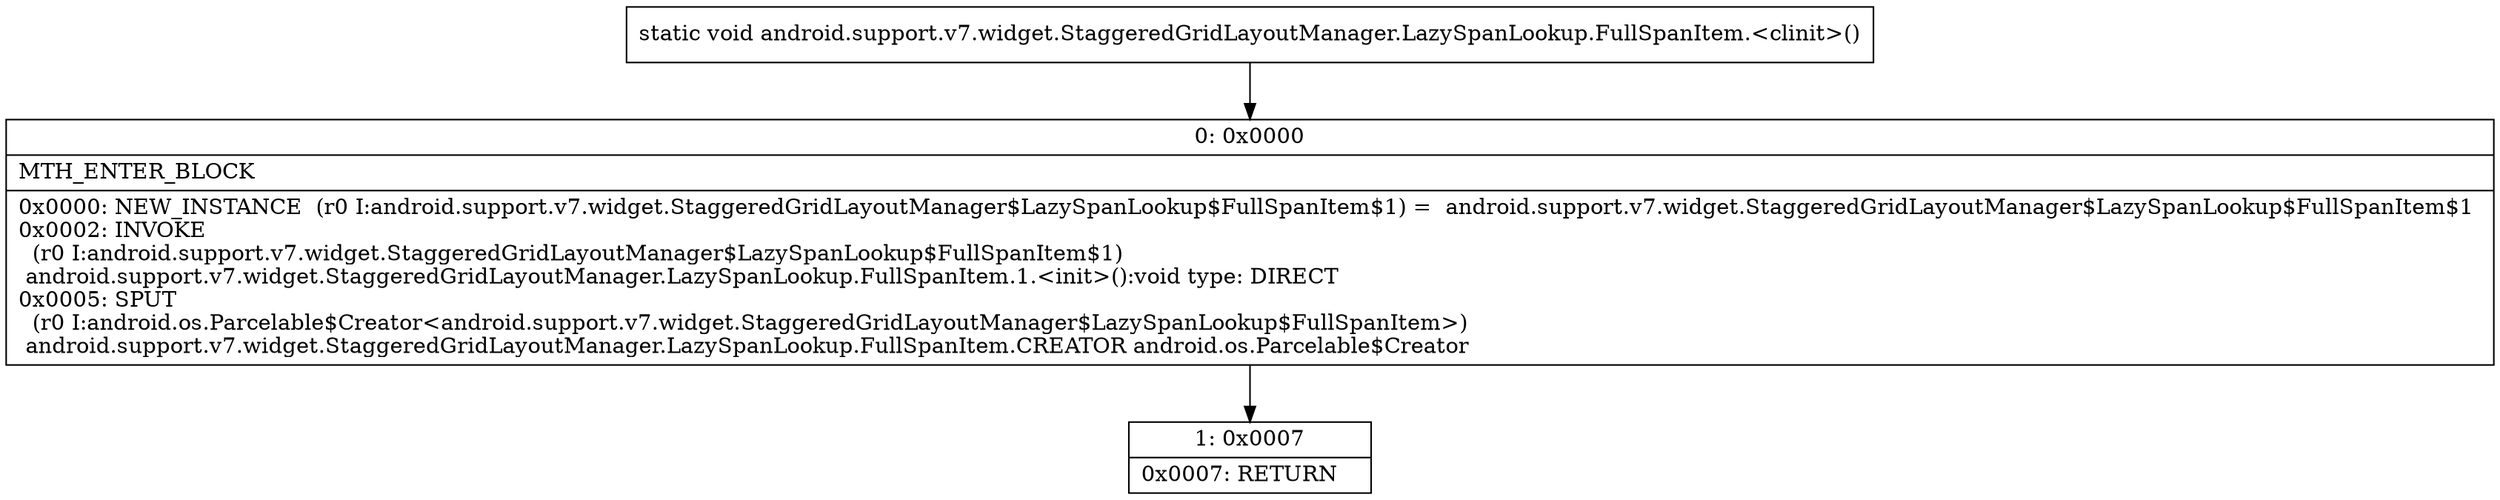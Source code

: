 digraph "CFG forandroid.support.v7.widget.StaggeredGridLayoutManager.LazySpanLookup.FullSpanItem.\<clinit\>()V" {
Node_0 [shape=record,label="{0\:\ 0x0000|MTH_ENTER_BLOCK\l|0x0000: NEW_INSTANCE  (r0 I:android.support.v7.widget.StaggeredGridLayoutManager$LazySpanLookup$FullSpanItem$1) =  android.support.v7.widget.StaggeredGridLayoutManager$LazySpanLookup$FullSpanItem$1 \l0x0002: INVOKE  \l  (r0 I:android.support.v7.widget.StaggeredGridLayoutManager$LazySpanLookup$FullSpanItem$1)\l android.support.v7.widget.StaggeredGridLayoutManager.LazySpanLookup.FullSpanItem.1.\<init\>():void type: DIRECT \l0x0005: SPUT  \l  (r0 I:android.os.Parcelable$Creator\<android.support.v7.widget.StaggeredGridLayoutManager$LazySpanLookup$FullSpanItem\>)\l android.support.v7.widget.StaggeredGridLayoutManager.LazySpanLookup.FullSpanItem.CREATOR android.os.Parcelable$Creator \l}"];
Node_1 [shape=record,label="{1\:\ 0x0007|0x0007: RETURN   \l}"];
MethodNode[shape=record,label="{static void android.support.v7.widget.StaggeredGridLayoutManager.LazySpanLookup.FullSpanItem.\<clinit\>() }"];
MethodNode -> Node_0;
Node_0 -> Node_1;
}

